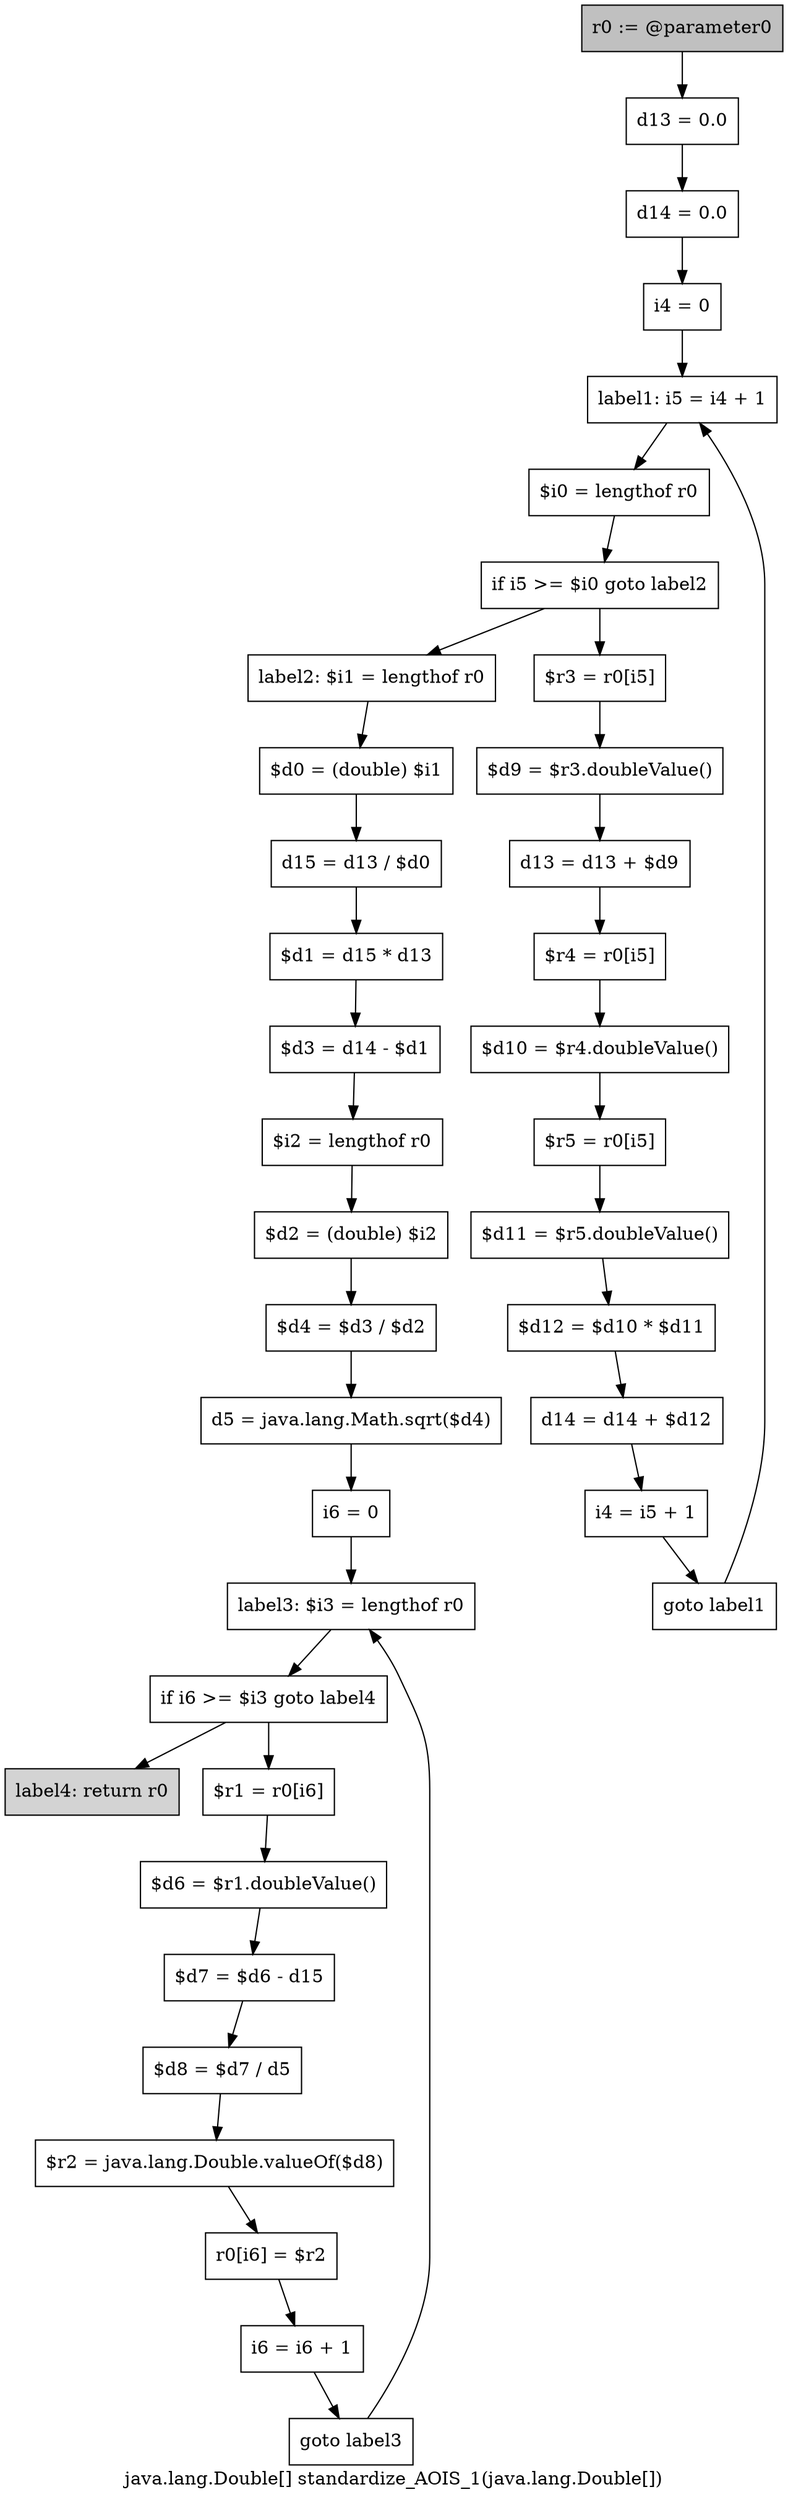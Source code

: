 digraph "java.lang.Double[] standardize_AOIS_1(java.lang.Double[])" {
    label="java.lang.Double[] standardize_AOIS_1(java.lang.Double[])";
    node [shape=box];
    "0" [style=filled,fillcolor=gray,label="r0 := @parameter0",];
    "1" [label="d13 = 0.0",];
    "0"->"1";
    "2" [label="d14 = 0.0",];
    "1"->"2";
    "3" [label="i4 = 0",];
    "2"->"3";
    "4" [label="label1: i5 = i4 + 1",];
    "3"->"4";
    "5" [label="$i0 = lengthof r0",];
    "4"->"5";
    "6" [label="if i5 >= $i0 goto label2",];
    "5"->"6";
    "7" [label="$r3 = r0[i5]",];
    "6"->"7";
    "18" [label="label2: $i1 = lengthof r0",];
    "6"->"18";
    "8" [label="$d9 = $r3.doubleValue()",];
    "7"->"8";
    "9" [label="d13 = d13 + $d9",];
    "8"->"9";
    "10" [label="$r4 = r0[i5]",];
    "9"->"10";
    "11" [label="$d10 = $r4.doubleValue()",];
    "10"->"11";
    "12" [label="$r5 = r0[i5]",];
    "11"->"12";
    "13" [label="$d11 = $r5.doubleValue()",];
    "12"->"13";
    "14" [label="$d12 = $d10 * $d11",];
    "13"->"14";
    "15" [label="d14 = d14 + $d12",];
    "14"->"15";
    "16" [label="i4 = i5 + 1",];
    "15"->"16";
    "17" [label="goto label1",];
    "16"->"17";
    "17"->"4";
    "19" [label="$d0 = (double) $i1",];
    "18"->"19";
    "20" [label="d15 = d13 / $d0",];
    "19"->"20";
    "21" [label="$d1 = d15 * d13",];
    "20"->"21";
    "22" [label="$d3 = d14 - $d1",];
    "21"->"22";
    "23" [label="$i2 = lengthof r0",];
    "22"->"23";
    "24" [label="$d2 = (double) $i2",];
    "23"->"24";
    "25" [label="$d4 = $d3 / $d2",];
    "24"->"25";
    "26" [label="d5 = java.lang.Math.sqrt($d4)",];
    "25"->"26";
    "27" [label="i6 = 0",];
    "26"->"27";
    "28" [label="label3: $i3 = lengthof r0",];
    "27"->"28";
    "29" [label="if i6 >= $i3 goto label4",];
    "28"->"29";
    "30" [label="$r1 = r0[i6]",];
    "29"->"30";
    "38" [style=filled,fillcolor=lightgray,label="label4: return r0",];
    "29"->"38";
    "31" [label="$d6 = $r1.doubleValue()",];
    "30"->"31";
    "32" [label="$d7 = $d6 - d15",];
    "31"->"32";
    "33" [label="$d8 = $d7 / d5",];
    "32"->"33";
    "34" [label="$r2 = java.lang.Double.valueOf($d8)",];
    "33"->"34";
    "35" [label="r0[i6] = $r2",];
    "34"->"35";
    "36" [label="i6 = i6 + 1",];
    "35"->"36";
    "37" [label="goto label3",];
    "36"->"37";
    "37"->"28";
}
